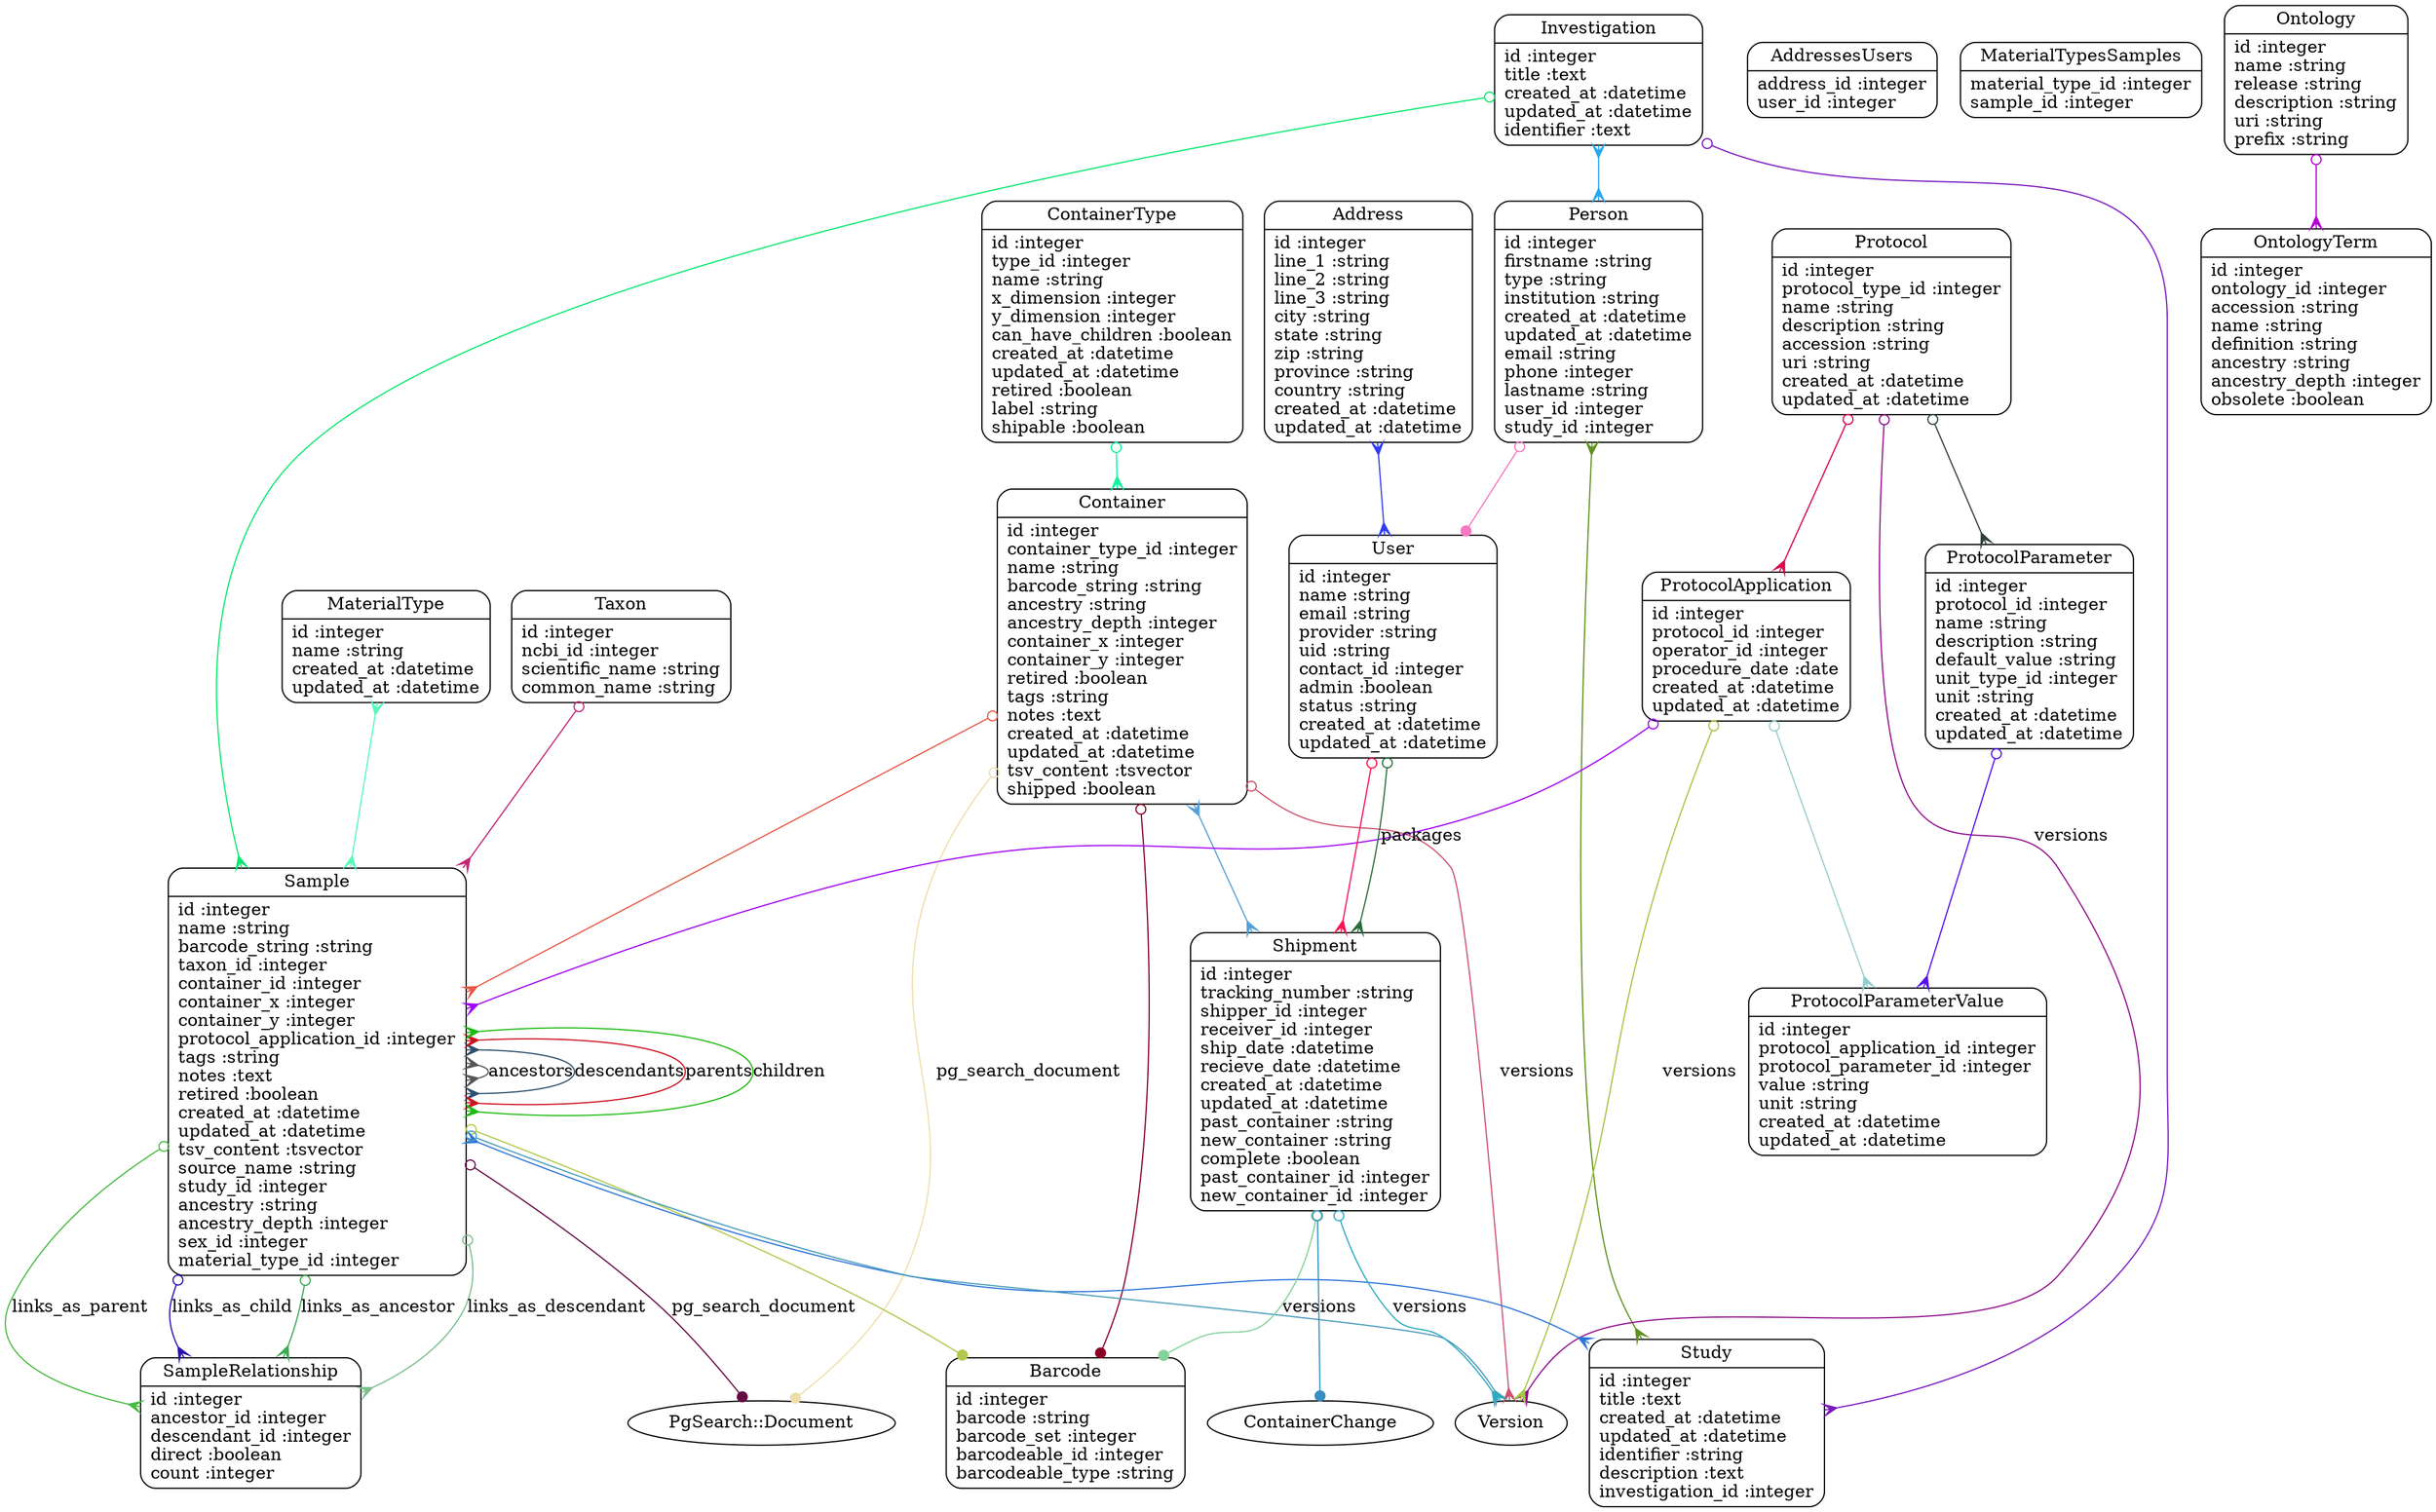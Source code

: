 digraph models_diagram {
	graph[overlap=false, splines=true]
	"Address" [shape=Mrecord, label="{Address|id :integer\lline_1 :string\lline_2 :string\lline_3 :string\lcity :string\lstate :string\lzip :string\lprovince :string\lcountry :string\lcreated_at :datetime\lupdated_at :datetime\l}"]
	"AddressesUsers" [shape=Mrecord, label="{AddressesUsers|address_id :integer\luser_id :integer\l}"]
	"Barcode" [shape=Mrecord, label="{Barcode|id :integer\lbarcode :string\lbarcode_set :integer\lbarcodeable_id :integer\lbarcodeable_type :string\l}"]
	"Container" [shape=Mrecord, label="{Container|id :integer\lcontainer_type_id :integer\lname :string\lbarcode_string :string\lancestry :string\lancestry_depth :integer\lcontainer_x :integer\lcontainer_y :integer\lretired :boolean\ltags :string\lnotes :text\lcreated_at :datetime\lupdated_at :datetime\ltsv_content :tsvector\lshipped :boolean\l}"]
	"ContainerType" [shape=Mrecord, label="{ContainerType|id :integer\ltype_id :integer\lname :string\lx_dimension :integer\ly_dimension :integer\lcan_have_children :boolean\lcreated_at :datetime\lupdated_at :datetime\lretired :boolean\llabel :string\lshipable :boolean\l}"]
	"Investigation" [shape=Mrecord, label="{Investigation|id :integer\ltitle :text\lcreated_at :datetime\lupdated_at :datetime\lidentifier :text\l}"]
	"MaterialType" [shape=Mrecord, label="{MaterialType|id :integer\lname :string\lcreated_at :datetime\lupdated_at :datetime\l}"]
	"MaterialTypesSamples" [shape=Mrecord, label="{MaterialTypesSamples|material_type_id :integer\lsample_id :integer\l}"]
	"Ontology" [shape=Mrecord, label="{Ontology|id :integer\lname :string\lrelease :string\ldescription :string\luri :string\lprefix :string\l}"]
	"OntologyTerm" [shape=Mrecord, label="{OntologyTerm|id :integer\lontology_id :integer\laccession :string\lname :string\ldefinition :string\lancestry :string\lancestry_depth :integer\lobsolete :boolean\l}"]
	"Person" [shape=Mrecord, label="{Person|id :integer\lfirstname :string\ltype :string\linstitution :string\lcreated_at :datetime\lupdated_at :datetime\lemail :string\lphone :integer\llastname :string\luser_id :integer\lstudy_id :integer\l}"]
	"Protocol" [shape=Mrecord, label="{Protocol|id :integer\lprotocol_type_id :integer\lname :string\ldescription :string\laccession :string\luri :string\lcreated_at :datetime\lupdated_at :datetime\l}"]
	"ProtocolApplication" [shape=Mrecord, label="{ProtocolApplication|id :integer\lprotocol_id :integer\loperator_id :integer\lprocedure_date :date\lcreated_at :datetime\lupdated_at :datetime\l}"]
	"ProtocolParameter" [shape=Mrecord, label="{ProtocolParameter|id :integer\lprotocol_id :integer\lname :string\ldescription :string\ldefault_value :string\lunit_type_id :integer\lunit :string\lcreated_at :datetime\lupdated_at :datetime\l}"]
	"ProtocolParameterValue" [shape=Mrecord, label="{ProtocolParameterValue|id :integer\lprotocol_application_id :integer\lprotocol_parameter_id :integer\lvalue :string\lunit :string\lcreated_at :datetime\lupdated_at :datetime\l}"]
	"Sample" [shape=Mrecord, label="{Sample|id :integer\lname :string\lbarcode_string :string\ltaxon_id :integer\lcontainer_id :integer\lcontainer_x :integer\lcontainer_y :integer\lprotocol_application_id :integer\ltags :string\lnotes :text\lretired :boolean\lcreated_at :datetime\lupdated_at :datetime\ltsv_content :tsvector\lsource_name :string\lstudy_id :integer\lancestry :string\lancestry_depth :integer\lsex_id :integer\lmaterial_type_id :integer\l}"]
	"SampleRelationship" [shape=Mrecord, label="{SampleRelationship|id :integer\lancestor_id :integer\ldescendant_id :integer\ldirect :boolean\lcount :integer\l}"]
	"Shipment" [shape=Mrecord, label="{Shipment|id :integer\ltracking_number :string\lshipper_id :integer\lreceiver_id :integer\lship_date :datetime\lrecieve_date :datetime\lcreated_at :datetime\lupdated_at :datetime\lpast_container :string\lnew_container :string\lcomplete :boolean\lpast_container_id :integer\lnew_container_id :integer\l}"]
	"Study" [shape=Mrecord, label="{Study|id :integer\ltitle :text\lcreated_at :datetime\lupdated_at :datetime\lidentifier :string\ldescription :text\linvestigation_id :integer\l}"]
	"Taxon" [shape=Mrecord, label="{Taxon|id :integer\lncbi_id :integer\lscientific_name :string\lcommon_name :string\l}"]
	"User" [shape=Mrecord, label="{User|id :integer\lname :string\lemail :string\lprovider :string\luid :string\lcontact_id :integer\ladmin :boolean\lstatus :string\lcreated_at :datetime\lupdated_at :datetime\l}"]
	"Address" -> "User" [arrowtail=crow, arrowhead=crow, dir=both color="#313CF6"]
	"Container" -> "Sample" [arrowtail=odot, arrowhead=crow, dir=both color="#E75945"]
	"Container" -> "Barcode" [arrowtail=odot, arrowhead=dot, dir=both color="#890223"]
	"Container" -> "Shipment" [arrowtail=crow, arrowhead=crow, dir=both color="#55A1D6"]
	"Container" -> "PgSearch::Document" [label="pg_search_document", arrowtail=odot, arrowhead=dot, dir=both color="#EDDEAA"]
	"Container" -> "Version" [label="versions", arrowtail=odot, arrowhead=crow, dir=both color="#CD536D"]
	"ContainerType" -> "Container" [arrowtail=odot, arrowhead=crow, dir=both color="#0DF59D"]
	"Investigation" -> "Study" [arrowtail=odot, arrowhead=crow, dir=both color="#7B18C1"]
	"Investigation" -> "Sample" [arrowtail=odot, arrowhead=crow, dir=both color="#0AE96D"]
	"Investigation" -> "Person" [arrowtail=crow, arrowhead=crow, dir=both color="#2BA7F0"]
	"MaterialType" -> "Sample" [arrowtail=crow, arrowhead=crow, dir=both color="#5BF9BC"]
	"Ontology" -> "OntologyTerm" [arrowtail=odot, arrowhead=crow, dir=both color="#B401D1"]
	"Person" -> "Study" [arrowtail=crow, arrowhead=crow, dir=both color="#5E911E"]
	"Person" -> "User" [arrowtail=odot, arrowhead=dot, dir=both color="#F778C5"]
	"Protocol" -> "ProtocolApplication" [arrowtail=odot, arrowhead=crow, dir=both color="#DB0352"]
	"Protocol" -> "ProtocolParameter" [arrowtail=odot, arrowhead=crow, dir=both color="#2E4039"]
	"Protocol" -> "Version" [label="versions", arrowtail=odot, arrowhead=crow, dir=both color="#920E8D"]
	"ProtocolApplication" -> "Sample" [arrowtail=odot, arrowhead=crow, dir=both color="#A104F3"]
	"ProtocolApplication" -> "ProtocolParameterValue" [arrowtail=odot, arrowhead=crow, dir=both color="#97CCCD"]
	"ProtocolApplication" -> "Version" [label="versions", arrowtail=odot, arrowhead=crow, dir=both color="#A4C543"]
	"ProtocolParameter" -> "ProtocolParameterValue" [arrowtail=odot, arrowhead=crow, dir=both color="#5511EE"]
	"Sample" -> "Barcode" [arrowtail=odot, arrowhead=dot, dir=both color="#B1C84C"]
	"Sample" -> "Study" [arrowtail=crow, arrowhead=crow, dir=both color="#2D74DA"]
	"Sample" -> "SampleRelationship" [label="links_as_ancestor", arrowtail=odot, arrowhead=crow, dir=both color="#3CAA53"]
	"Sample" -> "SampleRelationship" [label="links_as_descendant", arrowtail=odot, arrowhead=crow, dir=both color="#7ABE8D"]
	"Sample" -> "Sample" [label="ancestors", arrowtail=crow, arrowhead=crow, dir=both color="#555757"]
	"Sample" -> "Sample" [label="descendants", arrowtail=crow, arrowhead=crow, dir=both color="#31516F"]
	"Sample" -> "SampleRelationship" [label="links_as_parent", arrowtail=odot, arrowhead=crow, dir=both color="#48BB42"]
	"Sample" -> "SampleRelationship" [label="links_as_child", arrowtail=odot, arrowhead=crow, dir=both color="#2910B3"]
	"Sample" -> "Sample" [label="parents", arrowtail=crow, arrowhead=crow, dir=both color="#CD1320"]
	"Sample" -> "Sample" [label="children", arrowtail=crow, arrowhead=crow, dir=both color="#1FBB14"]
	"Sample" -> "PgSearch::Document" [label="pg_search_document", arrowtail=odot, arrowhead=dot, dir=both color="#650A43"]
	"Sample" -> "Version" [label="versions", arrowtail=odot, arrowhead=crow, dir=both color="#4A9CB9"]
	"Shipment" -> "Barcode" [arrowtail=odot, arrowhead=dot, dir=both color="#84D19B"]
	"Shipment" -> "ContainerChange" [arrowtail=odot, arrowhead=dot, dir=both color="#388FBE"]
	"Shipment" -> "Version" [label="versions", arrowtail=odot, arrowhead=crow, dir=both color="#2DABC2"]
	"Taxon" -> "Sample" [arrowtail=odot, arrowhead=crow, dir=both color="#C52677"]
	"User" -> "Shipment" [arrowtail=odot, arrowhead=crow, dir=both color="#F81552"]
	"User" -> "Shipment" [label="packages", arrowtail=odot, arrowhead=crow, dir=both color="#2B6C3C"]
}
